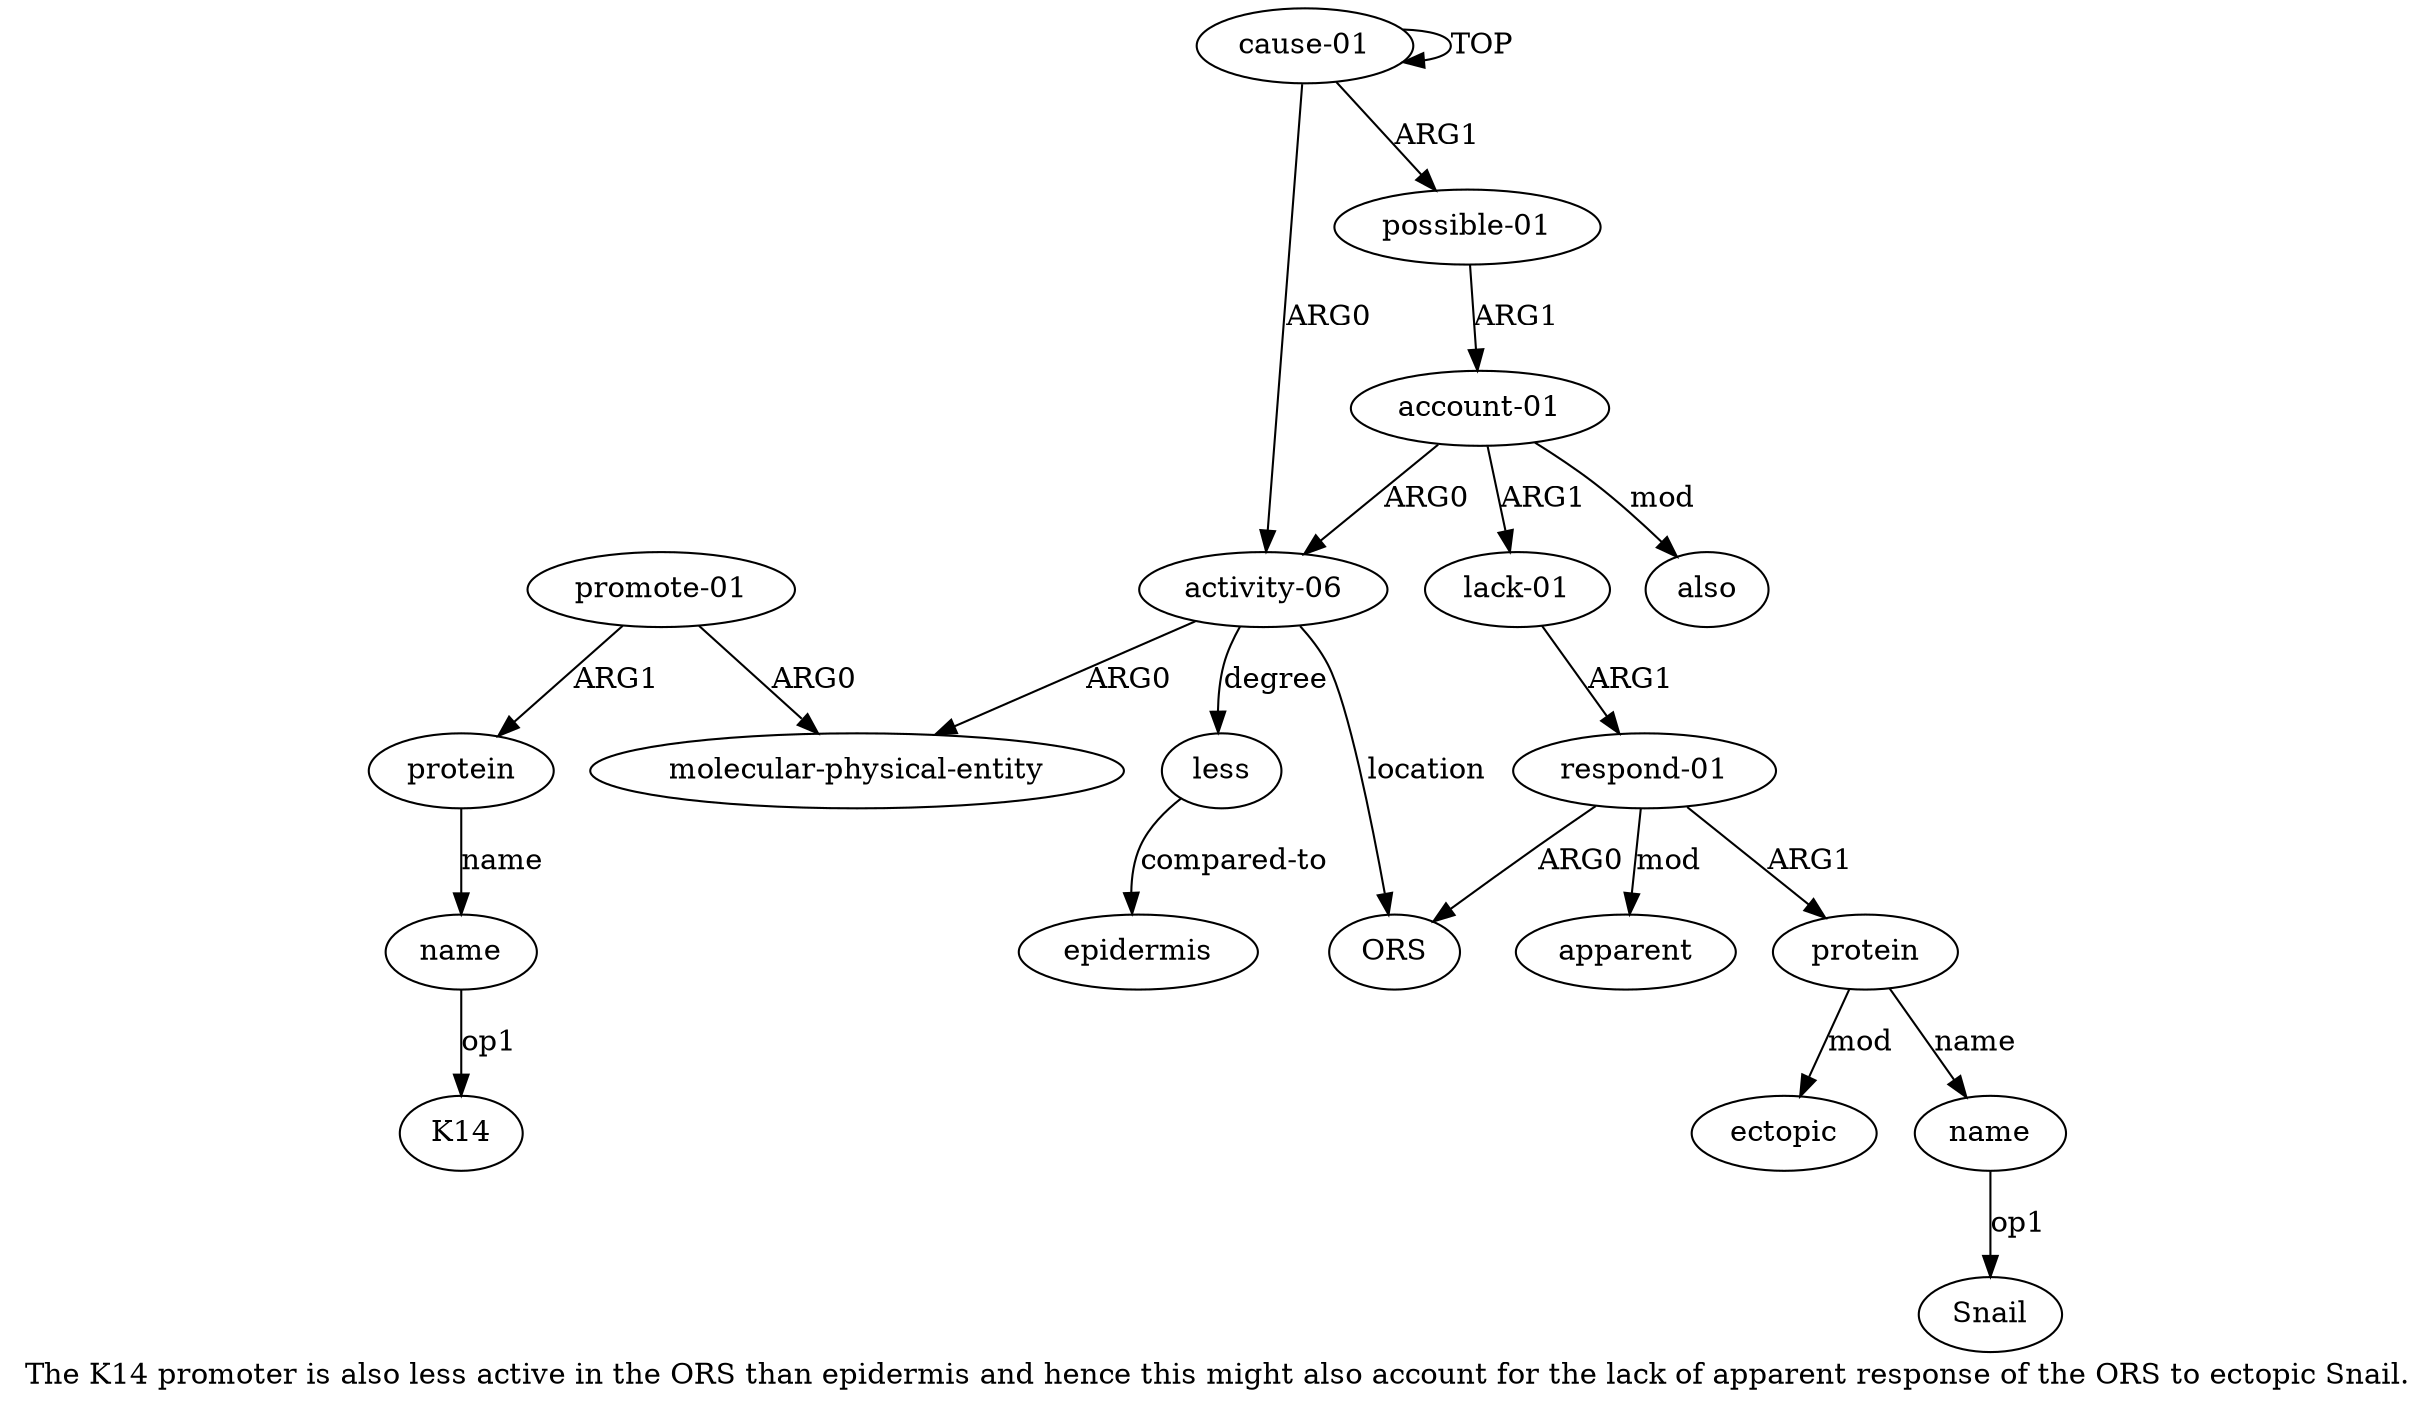 digraph  {
	graph [label="The K14 promoter is also less active in the ORS than epidermis and hence this might also account for the lack of apparent response \
of the ORS to ectopic Snail."];
	node [label="\N"];
	a15	 [color=black,
		gold_ind=15,
		gold_label=ectopic,
		label=ectopic,
		test_ind=15,
		test_label=ectopic];
	a14	 [color=black,
		gold_ind=14,
		gold_label=name,
		label=name,
		test_ind=14,
		test_label=name];
	"a14 Snail"	 [color=black,
		gold_ind=-1,
		gold_label=Snail,
		label=Snail,
		test_ind=-1,
		test_label=Snail];
	a14 -> "a14 Snail" [key=0,
	color=black,
	gold_label=op1,
	label=op1,
	test_label=op1];
a17 [color=black,
	gold_ind=17,
	gold_label=also,
	label=also,
	test_ind=17,
	test_label=also];
a16 [color=black,
	gold_ind=16,
	gold_label=apparent,
	label=apparent,
	test_ind=16,
	test_label=apparent];
a11 [color=black,
	gold_ind=11,
	gold_label="lack-01",
	label="lack-01",
	test_ind=11,
	test_label="lack-01"];
a12 [color=black,
	gold_ind=12,
	gold_label="respond-01",
	label="respond-01",
	test_ind=12,
	test_label="respond-01"];
a11 -> a12 [key=0,
color=black,
gold_label=ARG1,
label=ARG1,
test_label=ARG1];
a10 [color=black,
gold_ind=10,
gold_label="account-01",
label="account-01",
test_ind=10,
test_label="account-01"];
a10 -> a17 [key=0,
color=black,
gold_label=mod,
label=mod,
test_label=mod];
a10 -> a11 [key=0,
color=black,
gold_label=ARG1,
label=ARG1,
test_label=ARG1];
a1 [color=black,
gold_ind=1,
gold_label="activity-06",
label="activity-06",
test_ind=1,
test_label="activity-06"];
a10 -> a1 [key=0,
color=black,
gold_label=ARG0,
label=ARG0,
test_label=ARG0];
a13 [color=black,
gold_ind=13,
gold_label=protein,
label=protein,
test_ind=13,
test_label=protein];
a13 -> a15 [key=0,
color=black,
gold_label=mod,
label=mod,
test_label=mod];
a13 -> a14 [key=0,
color=black,
gold_label=name,
label=name,
test_label=name];
a12 -> a16 [key=0,
color=black,
gold_label=mod,
label=mod,
test_label=mod];
a12 -> a13 [key=0,
color=black,
gold_label=ARG1,
label=ARG1,
test_label=ARG1];
a8 [color=black,
gold_ind=8,
gold_label=ORS,
label=ORS,
test_ind=8,
test_label=ORS];
a12 -> a8 [key=0,
color=black,
gold_label=ARG0,
label=ARG0,
test_label=ARG0];
a2 [color=black,
gold_ind=2,
gold_label="molecular-physical-entity",
label="molecular-physical-entity",
test_ind=2,
test_label="molecular-physical-entity"];
a1 -> a2 [key=0,
color=black,
gold_label=ARG0,
label=ARG0,
test_label=ARG0];
a6 [color=black,
gold_ind=6,
gold_label=less,
label=less,
test_ind=6,
test_label=less];
a1 -> a6 [key=0,
color=black,
gold_label=degree,
label=degree,
test_label=degree];
a1 -> a8 [key=0,
color=black,
gold_label=location,
label=location,
test_label=location];
a0 [color=black,
gold_ind=0,
gold_label="cause-01",
label="cause-01",
test_ind=0,
test_label="cause-01"];
a0 -> a1 [key=0,
color=black,
gold_label=ARG0,
label=ARG0,
test_label=ARG0];
a0 -> a0 [key=0,
color=black,
gold_label=TOP,
label=TOP,
test_label=TOP];
a9 [color=black,
gold_ind=9,
gold_label="possible-01",
label="possible-01",
test_ind=9,
test_label="possible-01"];
a0 -> a9 [key=0,
color=black,
gold_label=ARG1,
label=ARG1,
test_label=ARG1];
a3 [color=black,
gold_ind=3,
gold_label="promote-01",
label="promote-01",
test_ind=3,
test_label="promote-01"];
a3 -> a2 [key=0,
color=black,
gold_label=ARG0,
label=ARG0,
test_label=ARG0];
a4 [color=black,
gold_ind=4,
gold_label=protein,
label=protein,
test_ind=4,
test_label=protein];
a3 -> a4 [key=0,
color=black,
gold_label=ARG1,
label=ARG1,
test_label=ARG1];
a5 [color=black,
gold_ind=5,
gold_label=name,
label=name,
test_ind=5,
test_label=name];
"a5 K14" [color=black,
gold_ind=-1,
gold_label=K14,
label=K14,
test_ind=-1,
test_label=K14];
a5 -> "a5 K14" [key=0,
color=black,
gold_label=op1,
label=op1,
test_label=op1];
a4 -> a5 [key=0,
color=black,
gold_label=name,
label=name,
test_label=name];
a7 [color=black,
gold_ind=7,
gold_label=epidermis,
label=epidermis,
test_ind=7,
test_label=epidermis];
a6 -> a7 [key=0,
color=black,
gold_label="compared-to",
label="compared-to",
test_label="compared-to"];
a9 -> a10 [key=0,
color=black,
gold_label=ARG1,
label=ARG1,
test_label=ARG1];
}
